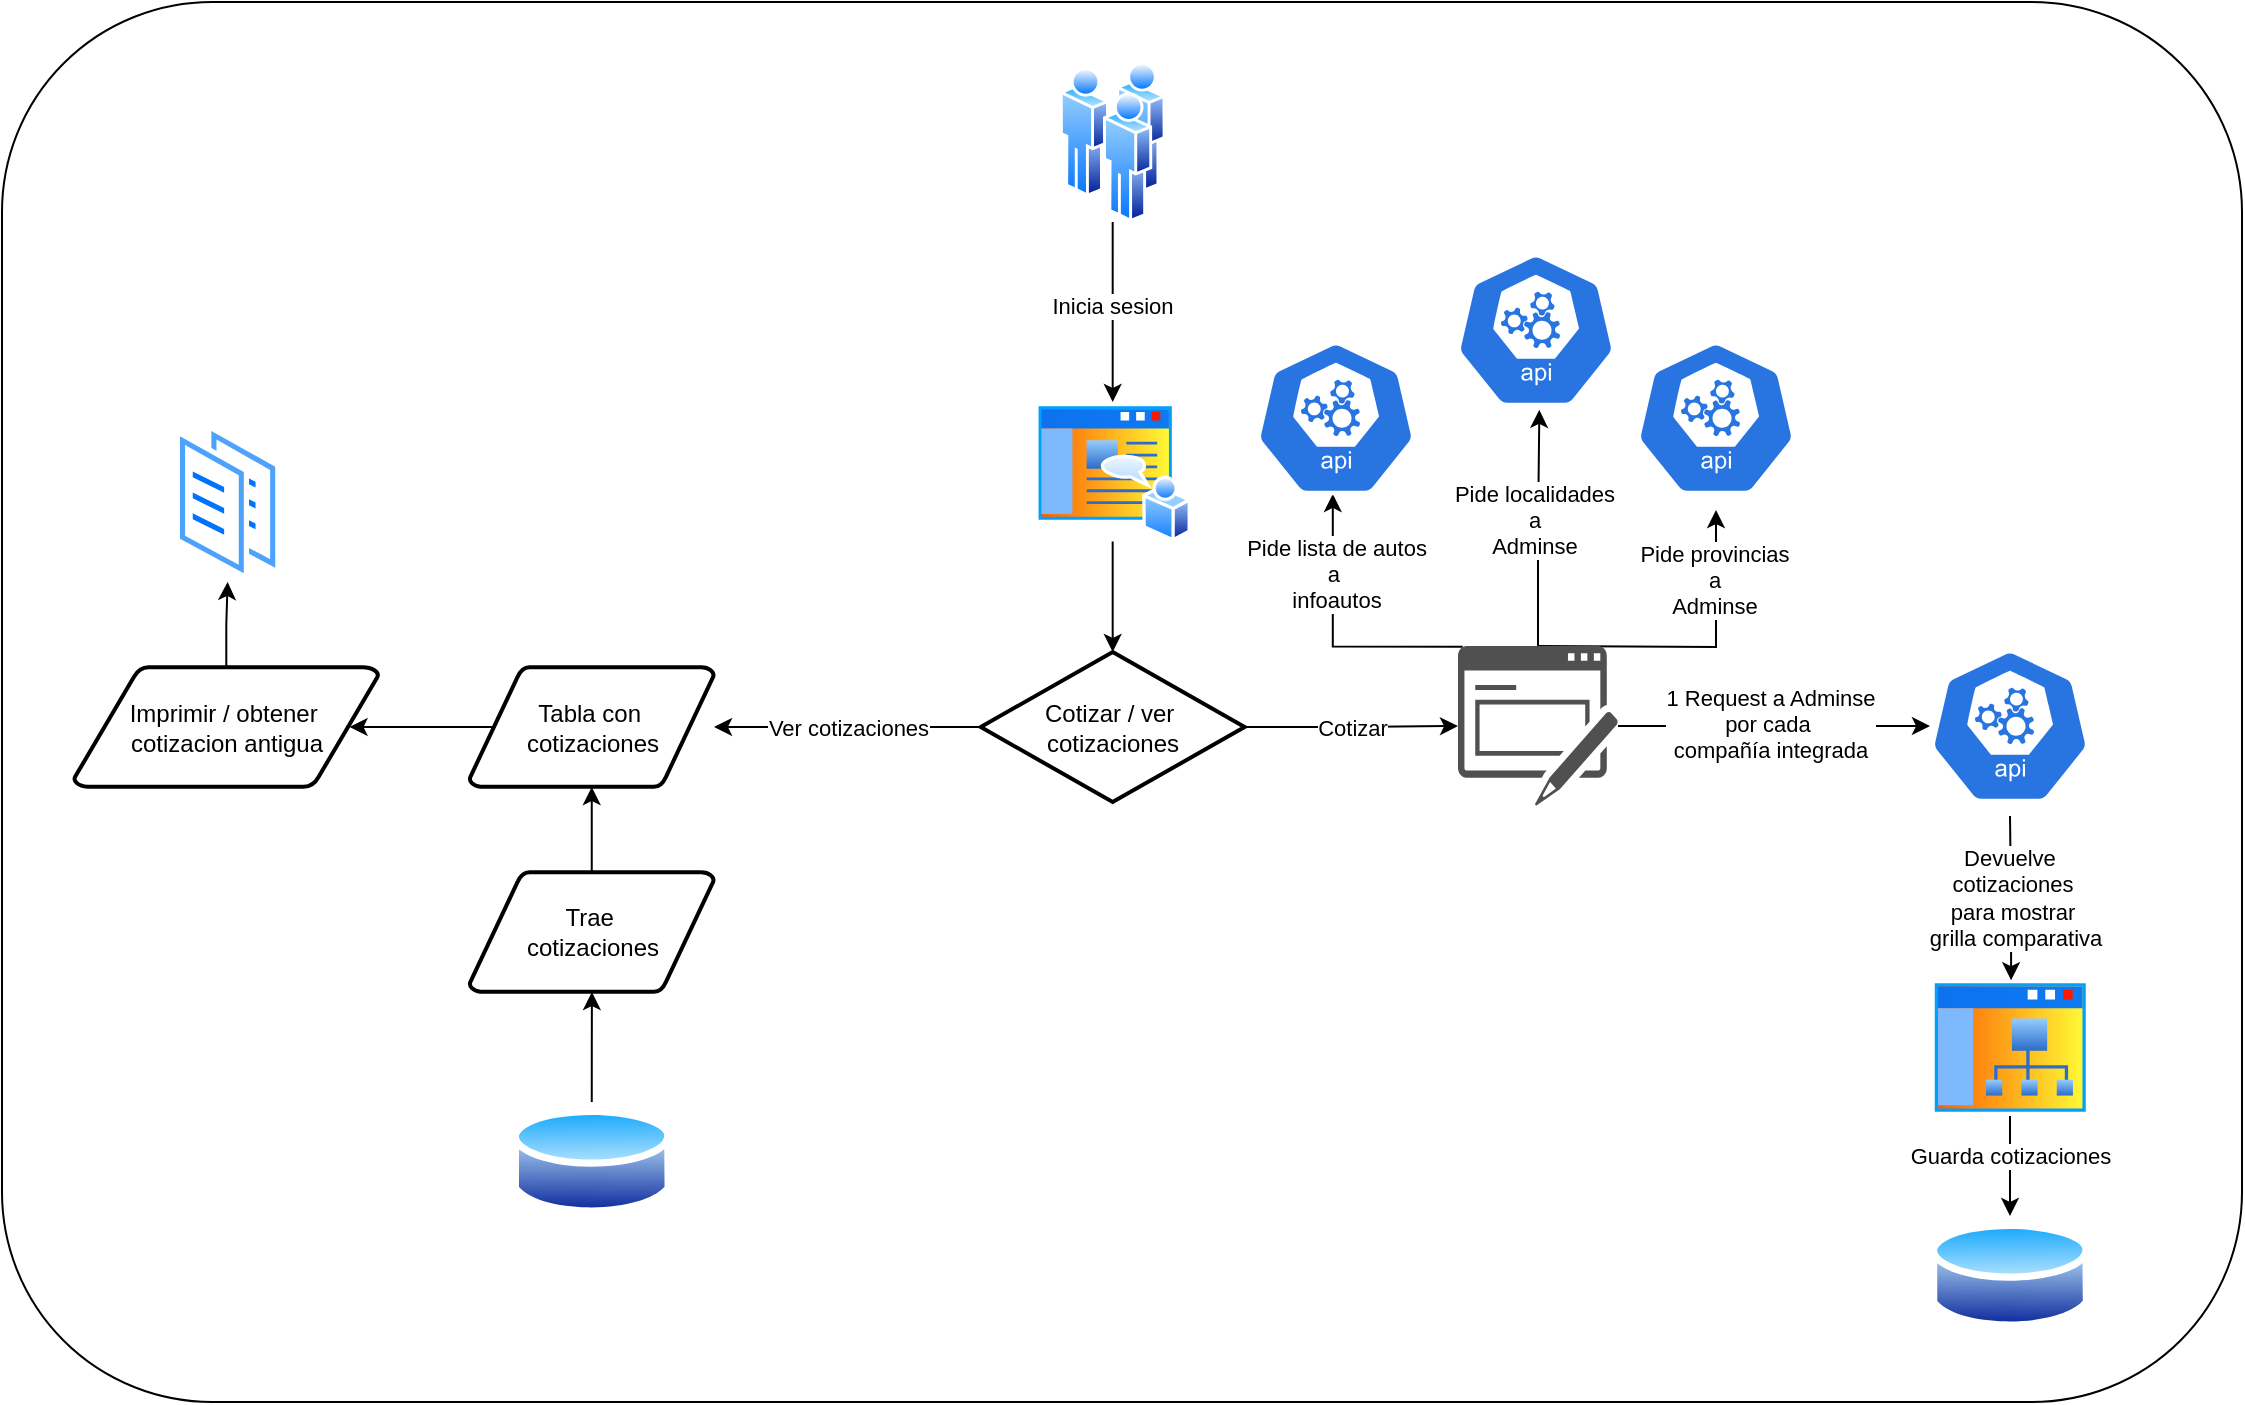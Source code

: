 <mxfile version="22.1.4" type="github">
  <diagram id="6a731a19-8d31-9384-78a2-239565b7b9f0" name="Page-1">
    <mxGraphModel dx="1195" dy="627" grid="1" gridSize="10" guides="1" tooltips="1" connect="1" arrows="1" fold="1" page="1" pageScale="1" pageWidth="1169" pageHeight="827" background="none" math="0" shadow="0">
      <root>
        <mxCell id="0" />
        <mxCell id="1" parent="0" />
        <mxCell id="Xq3g18Y40wFkUa4o3chr-2" value="" style="rounded=1;whiteSpace=wrap;html=1;" vertex="1" parent="1">
          <mxGeometry x="33" y="38" width="1120" height="700" as="geometry" />
        </mxCell>
        <mxCell id="vPjzms_0MhAwihhRe5IF-82" style="edgeStyle=orthogonalEdgeStyle;rounded=0;orthogonalLoop=1;jettySize=auto;html=1;exitX=0.5;exitY=1;exitDx=0;exitDy=0;" parent="1" source="vPjzms_0MhAwihhRe5IF-55" target="vPjzms_0MhAwihhRe5IF-56" edge="1">
          <mxGeometry relative="1" as="geometry" />
        </mxCell>
        <mxCell id="vPjzms_0MhAwihhRe5IF-83" value="Inicia sesion" style="edgeLabel;html=1;align=center;verticalAlign=middle;resizable=0;points=[];" parent="vPjzms_0MhAwihhRe5IF-82" vertex="1" connectable="0">
          <mxGeometry x="-0.075" y="-1" relative="1" as="geometry">
            <mxPoint as="offset" />
          </mxGeometry>
        </mxCell>
        <mxCell id="vPjzms_0MhAwihhRe5IF-55" value="" style="image;aspect=fixed;perimeter=ellipsePerimeter;html=1;align=center;shadow=0;dashed=0;spacingTop=3;image=img/lib/active_directory/users.svg;" parent="1" vertex="1">
          <mxGeometry x="560.61" y="68" width="55.47" height="80" as="geometry" />
        </mxCell>
        <mxCell id="vPjzms_0MhAwihhRe5IF-56" value="" style="image;aspect=fixed;perimeter=ellipsePerimeter;html=1;align=center;shadow=0;dashed=0;spacingTop=3;image=img/lib/active_directory/home_page.svg;" parent="1" vertex="1">
          <mxGeometry x="548.34" y="238" width="80" height="69.79" as="geometry" />
        </mxCell>
        <mxCell id="vPjzms_0MhAwihhRe5IF-67" style="edgeStyle=orthogonalEdgeStyle;rounded=0;orthogonalLoop=1;jettySize=auto;html=1;exitX=0;exitY=0.5;exitDx=0;exitDy=0;exitPerimeter=0;" parent="1" source="vPjzms_0MhAwihhRe5IF-63" target="vPjzms_0MhAwihhRe5IF-65" edge="1">
          <mxGeometry relative="1" as="geometry" />
        </mxCell>
        <mxCell id="vPjzms_0MhAwihhRe5IF-68" value="Ver cotizaciones" style="edgeLabel;html=1;align=center;verticalAlign=middle;resizable=0;points=[];" parent="vPjzms_0MhAwihhRe5IF-67" vertex="1" connectable="0">
          <mxGeometry relative="1" as="geometry">
            <mxPoint as="offset" />
          </mxGeometry>
        </mxCell>
        <mxCell id="vPjzms_0MhAwihhRe5IF-63" value="&lt;div&gt;Cotizar / ver&amp;nbsp;&lt;/div&gt;&lt;div&gt;cotizaciones&lt;/div&gt;" style="shape=mxgraph.flowchart.decision;strokeWidth=2;gradientColor=none;gradientDirection=north;fontStyle=0;html=1;" parent="1" vertex="1">
          <mxGeometry x="522.37" y="363" width="131.95" height="75" as="geometry" />
        </mxCell>
        <mxCell id="vPjzms_0MhAwihhRe5IF-75" style="edgeStyle=orthogonalEdgeStyle;rounded=0;orthogonalLoop=1;jettySize=auto;html=1;exitX=0.095;exitY=0.5;exitDx=0;exitDy=0;exitPerimeter=0;entryX=0.905;entryY=0.5;entryDx=0;entryDy=0;entryPerimeter=0;" parent="1" source="vPjzms_0MhAwihhRe5IF-65" edge="1" target="vPjzms_0MhAwihhRe5IF-79">
          <mxGeometry relative="1" as="geometry">
            <mxPoint x="201" y="401" as="targetPoint" />
          </mxGeometry>
        </mxCell>
        <mxCell id="vPjzms_0MhAwihhRe5IF-65" value="&lt;div&gt;Tabla con&amp;nbsp;&lt;/div&gt;&lt;div&gt;cotizaciones&lt;/div&gt;" style="shape=mxgraph.flowchart.data;strokeWidth=2;gradientColor=none;gradientDirection=north;fontStyle=0;html=1;" parent="1" vertex="1">
          <mxGeometry x="266.75" y="370.5" width="122.25" height="60" as="geometry" />
        </mxCell>
        <mxCell id="vPjzms_0MhAwihhRe5IF-66" style="edgeStyle=orthogonalEdgeStyle;rounded=0;orthogonalLoop=1;jettySize=auto;html=1;exitX=0.5;exitY=1;exitDx=0;exitDy=0;entryX=0.5;entryY=0;entryDx=0;entryDy=0;entryPerimeter=0;" parent="1" source="vPjzms_0MhAwihhRe5IF-56" target="vPjzms_0MhAwihhRe5IF-63" edge="1">
          <mxGeometry relative="1" as="geometry" />
        </mxCell>
        <mxCell id="vPjzms_0MhAwihhRe5IF-70" style="edgeStyle=orthogonalEdgeStyle;rounded=0;orthogonalLoop=1;jettySize=auto;html=1;" parent="1" source="vPjzms_0MhAwihhRe5IF-63" target="vPjzms_0MhAwihhRe5IF-88" edge="1">
          <mxGeometry relative="1" as="geometry">
            <mxPoint x="777" y="401" as="targetPoint" />
          </mxGeometry>
        </mxCell>
        <mxCell id="vPjzms_0MhAwihhRe5IF-71" value="Cotizar" style="edgeLabel;html=1;align=center;verticalAlign=middle;resizable=0;points=[];" parent="vPjzms_0MhAwihhRe5IF-70" vertex="1" connectable="0">
          <mxGeometry relative="1" as="geometry">
            <mxPoint as="offset" />
          </mxGeometry>
        </mxCell>
        <mxCell id="vPjzms_0MhAwihhRe5IF-77" style="edgeStyle=orthogonalEdgeStyle;rounded=0;orthogonalLoop=1;jettySize=auto;html=1;" parent="1" source="vPjzms_0MhAwihhRe5IF-72" target="vPjzms_0MhAwihhRe5IF-74" edge="1">
          <mxGeometry relative="1" as="geometry" />
        </mxCell>
        <mxCell id="vPjzms_0MhAwihhRe5IF-72" value="" style="image;aspect=fixed;perimeter=ellipsePerimeter;html=1;align=center;shadow=0;dashed=0;spacingTop=3;image=img/lib/active_directory/database.svg;" parent="1" vertex="1">
          <mxGeometry x="287.88" y="588" width="80" height="59.2" as="geometry" />
        </mxCell>
        <mxCell id="vPjzms_0MhAwihhRe5IF-74" value="&lt;div&gt;Trae&amp;nbsp;&lt;/div&gt;&lt;div&gt;cotizaciones&lt;/div&gt;" style="shape=mxgraph.flowchart.data;strokeWidth=2;gradientColor=none;gradientDirection=north;fontStyle=0;html=1;" parent="1" vertex="1">
          <mxGeometry x="266.75" y="473" width="122.25" height="60" as="geometry" />
        </mxCell>
        <mxCell id="vPjzms_0MhAwihhRe5IF-78" style="edgeStyle=orthogonalEdgeStyle;rounded=0;orthogonalLoop=1;jettySize=auto;html=1;exitX=0.5;exitY=0;exitDx=0;exitDy=0;exitPerimeter=0;entryX=0.5;entryY=1;entryDx=0;entryDy=0;entryPerimeter=0;" parent="1" source="vPjzms_0MhAwihhRe5IF-74" target="vPjzms_0MhAwihhRe5IF-65" edge="1">
          <mxGeometry relative="1" as="geometry" />
        </mxCell>
        <mxCell id="vPjzms_0MhAwihhRe5IF-81" style="edgeStyle=orthogonalEdgeStyle;rounded=0;orthogonalLoop=1;jettySize=auto;html=1;entryX=0.5;entryY=1;entryDx=0;entryDy=0;" parent="1" source="vPjzms_0MhAwihhRe5IF-79" target="vPjzms_0MhAwihhRe5IF-80" edge="1">
          <mxGeometry relative="1" as="geometry" />
        </mxCell>
        <mxCell id="vPjzms_0MhAwihhRe5IF-79" value="&lt;div&gt;Imprimir / obtener&amp;nbsp;&lt;/div&gt;&lt;div&gt;cotizacion antigua&lt;br&gt;&lt;/div&gt;" style="shape=mxgraph.flowchart.data;strokeWidth=2;gradientColor=none;gradientDirection=north;fontStyle=0;html=1;" parent="1" vertex="1">
          <mxGeometry x="69" y="370.5" width="152.25" height="60" as="geometry" />
        </mxCell>
        <mxCell id="vPjzms_0MhAwihhRe5IF-80" value="" style="image;aspect=fixed;perimeter=ellipsePerimeter;html=1;align=center;shadow=0;dashed=0;spacingTop=3;image=img/lib/active_directory/documents.svg;" parent="1" vertex="1">
          <mxGeometry x="119.4" y="248" width="52.8" height="80" as="geometry" />
        </mxCell>
        <mxCell id="vPjzms_0MhAwihhRe5IF-90" style="edgeStyle=orthogonalEdgeStyle;rounded=0;orthogonalLoop=1;jettySize=auto;html=1;exitX=0.03;exitY=0.004;exitDx=0;exitDy=0;exitPerimeter=0;entryX=0.48;entryY=0.913;entryDx=0;entryDy=0;entryPerimeter=0;" parent="1" source="vPjzms_0MhAwihhRe5IF-88" target="vPjzms_0MhAwihhRe5IF-89" edge="1">
          <mxGeometry relative="1" as="geometry">
            <Array as="points">
              <mxPoint x="698" y="360" />
            </Array>
          </mxGeometry>
        </mxCell>
        <mxCell id="vPjzms_0MhAwihhRe5IF-91" value="&lt;div&gt;Pide lista de autos &lt;br&gt;&lt;/div&gt;&lt;div&gt;a&amp;nbsp;&lt;/div&gt;&lt;div&gt;infoautos&lt;br&gt;&lt;/div&gt;" style="edgeLabel;html=1;align=center;verticalAlign=middle;resizable=0;points=[];" parent="vPjzms_0MhAwihhRe5IF-90" vertex="1" connectable="0">
          <mxGeometry x="-0.015" y="1" relative="1" as="geometry">
            <mxPoint x="2" y="-32" as="offset" />
          </mxGeometry>
        </mxCell>
        <mxCell id="Xq3g18Y40wFkUa4o3chr-6" style="edgeStyle=orthogonalEdgeStyle;rounded=0;orthogonalLoop=1;jettySize=auto;html=1;" edge="1" parent="1" target="Xq3g18Y40wFkUa4o3chr-5">
          <mxGeometry relative="1" as="geometry">
            <mxPoint x="801" y="360" as="sourcePoint" />
          </mxGeometry>
        </mxCell>
        <mxCell id="Xq3g18Y40wFkUa4o3chr-8" value="&lt;div&gt;Pide provincias &lt;br&gt;&lt;/div&gt;&lt;div&gt;a&lt;/div&gt;&lt;div&gt;Adminse&lt;br&gt;&lt;/div&gt;" style="edgeLabel;html=1;align=center;verticalAlign=middle;resizable=0;points=[];" vertex="1" connectable="0" parent="Xq3g18Y40wFkUa4o3chr-6">
          <mxGeometry x="0.535" y="1" relative="1" as="geometry">
            <mxPoint y="-2" as="offset" />
          </mxGeometry>
        </mxCell>
        <mxCell id="vPjzms_0MhAwihhRe5IF-88" value="" style="sketch=0;pointerEvents=1;shadow=0;dashed=0;html=1;strokeColor=none;fillColor=#505050;labelPosition=center;verticalLabelPosition=bottom;verticalAlign=top;outlineConnect=0;align=center;shape=mxgraph.office.concepts.form;" parent="1" vertex="1">
          <mxGeometry x="761" y="360" width="80" height="80" as="geometry" />
        </mxCell>
        <mxCell id="vPjzms_0MhAwihhRe5IF-89" value="" style="sketch=0;html=1;dashed=0;whitespace=wrap;fillColor=#2875E2;strokeColor=#ffffff;points=[[0.005,0.63,0],[0.1,0.2,0],[0.9,0.2,0],[0.5,0,0],[0.995,0.63,0],[0.72,0.99,0],[0.5,1,0],[0.28,0.99,0]];verticalLabelPosition=bottom;align=center;verticalAlign=top;shape=mxgraph.kubernetes.icon;prIcon=api" parent="1" vertex="1">
          <mxGeometry x="660" y="200" width="80" height="92" as="geometry" />
        </mxCell>
        <mxCell id="vPjzms_0MhAwihhRe5IF-97" style="edgeStyle=orthogonalEdgeStyle;rounded=0;orthogonalLoop=1;jettySize=auto;html=1;" parent="1" source="vPjzms_0MhAwihhRe5IF-88" target="vPjzms_0MhAwihhRe5IF-96" edge="1">
          <mxGeometry relative="1" as="geometry" />
        </mxCell>
        <mxCell id="vPjzms_0MhAwihhRe5IF-99" value="&lt;div&gt;1 Request a Adminse&lt;/div&gt;&lt;div&gt;por cada&amp;nbsp;&lt;/div&gt;&lt;div&gt;compañía integrada&lt;br&gt;&lt;/div&gt;" style="edgeLabel;html=1;align=center;verticalAlign=middle;resizable=0;points=[];" parent="vPjzms_0MhAwihhRe5IF-97" vertex="1" connectable="0">
          <mxGeometry x="-0.03" y="1" relative="1" as="geometry">
            <mxPoint as="offset" />
          </mxGeometry>
        </mxCell>
        <mxCell id="vPjzms_0MhAwihhRe5IF-105" style="edgeStyle=orthogonalEdgeStyle;rounded=0;orthogonalLoop=1;jettySize=auto;html=1;" parent="1" source="vPjzms_0MhAwihhRe5IF-92" target="vPjzms_0MhAwihhRe5IF-103" edge="1">
          <mxGeometry relative="1" as="geometry">
            <mxPoint x="1037" y="630" as="targetPoint" />
          </mxGeometry>
        </mxCell>
        <mxCell id="vPjzms_0MhAwihhRe5IF-107" value="Guarda cotizaciones" style="edgeLabel;html=1;align=center;verticalAlign=middle;resizable=0;points=[];" parent="vPjzms_0MhAwihhRe5IF-105" vertex="1" connectable="0">
          <mxGeometry x="-0.203" relative="1" as="geometry">
            <mxPoint as="offset" />
          </mxGeometry>
        </mxCell>
        <mxCell id="vPjzms_0MhAwihhRe5IF-92" value="" style="image;aspect=fixed;perimeter=ellipsePerimeter;html=1;align=center;shadow=0;dashed=0;spacingTop=3;image=img/lib/active_directory/sub_site.svg;" parent="1" vertex="1">
          <mxGeometry x="997" y="526.2" width="80" height="68.8" as="geometry" />
        </mxCell>
        <mxCell id="vPjzms_0MhAwihhRe5IF-101" style="edgeStyle=orthogonalEdgeStyle;rounded=0;orthogonalLoop=1;jettySize=auto;html=1;entryX=0.507;entryY=0.013;entryDx=0;entryDy=0;entryPerimeter=0;" parent="1" target="vPjzms_0MhAwihhRe5IF-92" edge="1">
          <mxGeometry relative="1" as="geometry">
            <mxPoint x="1037" y="445" as="sourcePoint" />
            <mxPoint x="1037" y="520.2" as="targetPoint" />
          </mxGeometry>
        </mxCell>
        <mxCell id="vPjzms_0MhAwihhRe5IF-102" value="&lt;div&gt;Devuelve&amp;nbsp;&lt;/div&gt;&lt;div&gt;cotizaciones&lt;br&gt;para mostrar&lt;/div&gt;&lt;div&gt;&amp;nbsp;grilla comparativa&lt;br&gt;&lt;/div&gt;" style="edgeLabel;html=1;align=center;verticalAlign=middle;resizable=0;points=[];" parent="vPjzms_0MhAwihhRe5IF-101" vertex="1" connectable="0">
          <mxGeometry relative="1" as="geometry">
            <mxPoint as="offset" />
          </mxGeometry>
        </mxCell>
        <mxCell id="vPjzms_0MhAwihhRe5IF-96" value="" style="sketch=0;html=1;dashed=0;whitespace=wrap;fillColor=#2875E2;strokeColor=#ffffff;points=[[0.005,0.63,0],[0.1,0.2,0],[0.9,0.2,0],[0.5,0,0],[0.995,0.63,0],[0.72,0.99,0],[0.5,1,0],[0.28,0.99,0]];verticalLabelPosition=bottom;align=center;verticalAlign=top;shape=mxgraph.kubernetes.icon;prIcon=api" parent="1" vertex="1">
          <mxGeometry x="997" y="354" width="80" height="92" as="geometry" />
        </mxCell>
        <mxCell id="vPjzms_0MhAwihhRe5IF-103" value="" style="image;aspect=fixed;perimeter=ellipsePerimeter;html=1;align=center;shadow=0;dashed=0;spacingTop=3;image=img/lib/active_directory/database.svg;" parent="1" vertex="1">
          <mxGeometry x="997" y="645" width="80" height="59.2" as="geometry" />
        </mxCell>
        <mxCell id="Xq3g18Y40wFkUa4o3chr-3" value="" style="sketch=0;html=1;dashed=0;whitespace=wrap;fillColor=#2875E2;strokeColor=#ffffff;points=[[0.005,0.63,0],[0.1,0.2,0],[0.9,0.2,0],[0.5,0,0],[0.995,0.63,0],[0.72,0.99,0],[0.5,1,0],[0.28,0.99,0]];verticalLabelPosition=bottom;align=center;verticalAlign=top;shape=mxgraph.kubernetes.icon;prIcon=api" vertex="1" parent="1">
          <mxGeometry x="760" y="156" width="80" height="92" as="geometry" />
        </mxCell>
        <mxCell id="Xq3g18Y40wFkUa4o3chr-4" style="edgeStyle=orthogonalEdgeStyle;rounded=0;orthogonalLoop=1;jettySize=auto;html=1;entryX=0.521;entryY=0.934;entryDx=0;entryDy=0;entryPerimeter=0;" edge="1" parent="1" source="vPjzms_0MhAwihhRe5IF-88" target="Xq3g18Y40wFkUa4o3chr-3">
          <mxGeometry relative="1" as="geometry" />
        </mxCell>
        <mxCell id="Xq3g18Y40wFkUa4o3chr-7" value="&lt;div&gt;Pide localidades&lt;/div&gt;&lt;div&gt;a&lt;/div&gt;&lt;div&gt;Adminse&lt;br&gt;&lt;/div&gt;" style="edgeLabel;html=1;align=center;verticalAlign=middle;resizable=0;points=[];" vertex="1" connectable="0" parent="Xq3g18Y40wFkUa4o3chr-4">
          <mxGeometry x="0.08" y="3" relative="1" as="geometry">
            <mxPoint as="offset" />
          </mxGeometry>
        </mxCell>
        <mxCell id="Xq3g18Y40wFkUa4o3chr-5" value="" style="sketch=0;html=1;dashed=0;whitespace=wrap;fillColor=#2875E2;strokeColor=#ffffff;points=[[0.005,0.63,0],[0.1,0.2,0],[0.9,0.2,0],[0.5,0,0],[0.995,0.63,0],[0.72,0.99,0],[0.5,1,0],[0.28,0.99,0]];verticalLabelPosition=bottom;align=center;verticalAlign=top;shape=mxgraph.kubernetes.icon;prIcon=api" vertex="1" parent="1">
          <mxGeometry x="850" y="200" width="80" height="92" as="geometry" />
        </mxCell>
      </root>
    </mxGraphModel>
  </diagram>
</mxfile>
